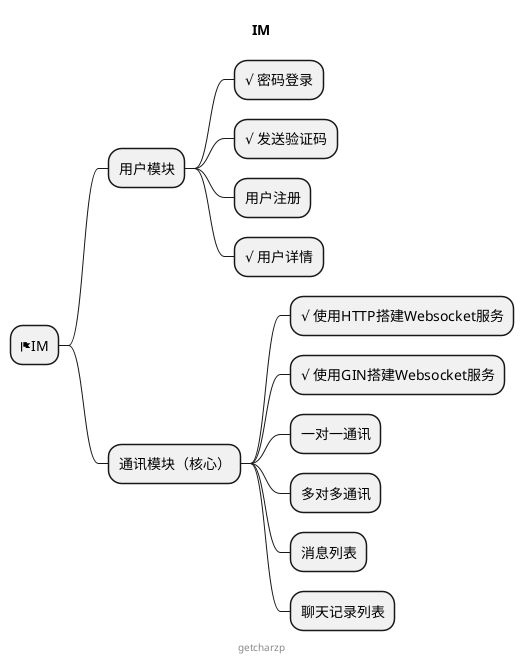 @startmindmap

title IM

* <&flag>IM
** 用户模块
*** √ 密码登录
*** √ 发送验证码
*** 用户注册
*** √ 用户详情
** 通讯模块（核心）
*** √ 使用HTTP搭建Websocket服务
*** √ 使用GIN搭建Websocket服务
*** 一对一通讯
*** 多对多通讯
*** 消息列表
*** 聊天记录列表

center footer getcharzp

@endmindmap
